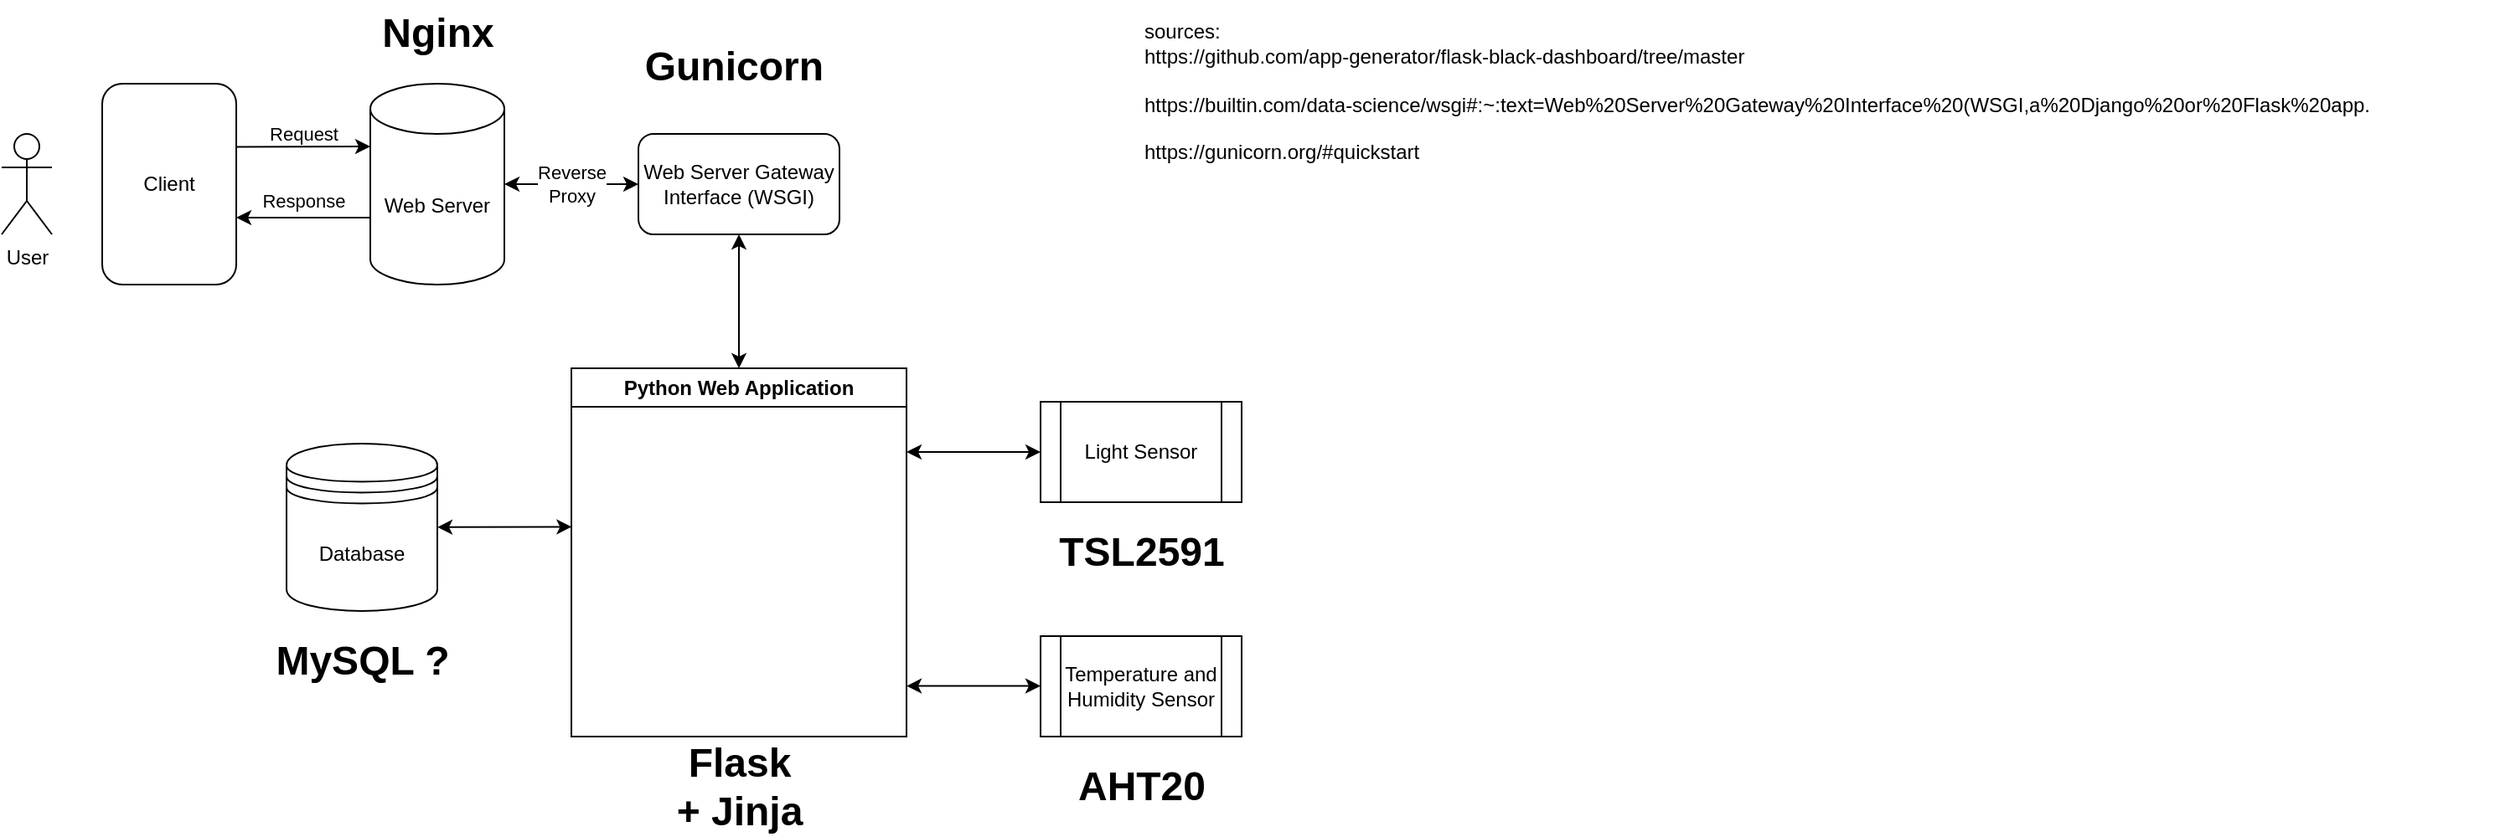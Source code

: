 <mxfile version="22.0.3" type="device">
  <diagram name="Page-1" id="Q4rZu_LvMLpEQK1RkZZC">
    <mxGraphModel dx="675" dy="1559" grid="1" gridSize="10" guides="1" tooltips="1" connect="1" arrows="1" fold="1" page="1" pageScale="1" pageWidth="827" pageHeight="1169" math="0" shadow="0">
      <root>
        <mxCell id="0" />
        <mxCell id="1" parent="0" />
        <mxCell id="ivgiZYofwmfwTLloGg20-1" value="Database" style="shape=datastore;whiteSpace=wrap;html=1;" parent="1" vertex="1">
          <mxGeometry x="230" y="205" width="90" height="100" as="geometry" />
        </mxCell>
        <mxCell id="ivgiZYofwmfwTLloGg20-2" value="MySQL ?" style="text;strokeColor=none;fillColor=none;html=1;fontSize=24;fontStyle=1;verticalAlign=middle;align=center;" parent="1" vertex="1">
          <mxGeometry x="225" y="315" width="100" height="40" as="geometry" />
        </mxCell>
        <mxCell id="ivgiZYofwmfwTLloGg20-3" value="User" style="shape=umlActor;verticalLabelPosition=bottom;verticalAlign=top;html=1;" parent="1" vertex="1">
          <mxGeometry x="60" y="20" width="30" height="60" as="geometry" />
        </mxCell>
        <mxCell id="ivgiZYofwmfwTLloGg20-4" value="Light Sensor" style="shape=process;whiteSpace=wrap;html=1;backgroundOutline=1;" parent="1" vertex="1">
          <mxGeometry x="680" y="180" width="120" height="60" as="geometry" />
        </mxCell>
        <mxCell id="ivgiZYofwmfwTLloGg20-5" value="Temperature and Humidity Sensor" style="shape=process;whiteSpace=wrap;html=1;backgroundOutline=1;" parent="1" vertex="1">
          <mxGeometry x="680" y="320" width="120" height="60" as="geometry" />
        </mxCell>
        <mxCell id="ivgiZYofwmfwTLloGg20-6" value="Python Web Application" style="swimlane;whiteSpace=wrap;html=1;" parent="1" vertex="1">
          <mxGeometry x="400" y="160" width="200" height="220" as="geometry" />
        </mxCell>
        <mxCell id="ivgiZYofwmfwTLloGg20-7" value="Gunicorn&amp;nbsp;" style="text;strokeColor=none;fillColor=none;html=1;fontSize=24;fontStyle=1;verticalAlign=middle;align=center;" parent="1" vertex="1">
          <mxGeometry x="450" y="-40" width="100" height="40" as="geometry" />
        </mxCell>
        <mxCell id="ivgiZYofwmfwTLloGg20-8" value="Nginx" style="text;strokeColor=none;fillColor=none;html=1;fontSize=24;fontStyle=1;verticalAlign=middle;align=center;" parent="1" vertex="1">
          <mxGeometry x="270" y="-60" width="100" height="40" as="geometry" />
        </mxCell>
        <mxCell id="ivgiZYofwmfwTLloGg20-9" value="Flask&lt;br&gt;+ Jinja" style="text;strokeColor=none;fillColor=none;html=1;fontSize=24;fontStyle=1;verticalAlign=middle;align=center;" parent="1" vertex="1">
          <mxGeometry x="450" y="390" width="100" height="40" as="geometry" />
        </mxCell>
        <mxCell id="ivgiZYofwmfwTLloGg20-10" value="AHT20" style="text;strokeColor=none;fillColor=none;html=1;fontSize=24;fontStyle=1;verticalAlign=middle;align=center;" parent="1" vertex="1">
          <mxGeometry x="690" y="390" width="100" height="40" as="geometry" />
        </mxCell>
        <mxCell id="ivgiZYofwmfwTLloGg20-11" value="TSL2591" style="text;strokeColor=none;fillColor=none;html=1;fontSize=24;fontStyle=1;verticalAlign=middle;align=center;" parent="1" vertex="1">
          <mxGeometry x="690" y="250" width="100" height="40" as="geometry" />
        </mxCell>
        <mxCell id="ivgiZYofwmfwTLloGg20-12" value="" style="endArrow=classic;startArrow=classic;html=1;rounded=0;exitX=0.998;exitY=0.752;exitDx=0;exitDy=0;entryX=0;entryY=0.5;entryDx=0;entryDy=0;exitPerimeter=0;" parent="1" edge="1">
          <mxGeometry width="50" height="50" relative="1" as="geometry">
            <mxPoint x="320.0" y="254.91" as="sourcePoint" />
            <mxPoint x="400.18" y="254.71" as="targetPoint" />
          </mxGeometry>
        </mxCell>
        <mxCell id="ivgiZYofwmfwTLloGg20-13" value="" style="endArrow=classic;startArrow=classic;html=1;rounded=0;entryX=0;entryY=0.5;entryDx=0;entryDy=0;" parent="1" target="ivgiZYofwmfwTLloGg20-4" edge="1">
          <mxGeometry width="50" height="50" relative="1" as="geometry">
            <mxPoint x="600" y="210" as="sourcePoint" />
            <mxPoint x="550" y="230" as="targetPoint" />
          </mxGeometry>
        </mxCell>
        <mxCell id="ivgiZYofwmfwTLloGg20-14" value="" style="endArrow=classic;startArrow=classic;html=1;rounded=0;entryX=0;entryY=0.5;entryDx=0;entryDy=0;" parent="1" edge="1">
          <mxGeometry width="50" height="50" relative="1" as="geometry">
            <mxPoint x="600" y="349.76" as="sourcePoint" />
            <mxPoint x="680" y="349.76" as="targetPoint" />
          </mxGeometry>
        </mxCell>
        <mxCell id="ivgiZYofwmfwTLloGg20-15" value="Client" style="rounded=1;whiteSpace=wrap;html=1;" parent="1" vertex="1">
          <mxGeometry x="120" y="-10" width="80" height="120" as="geometry" />
        </mxCell>
        <mxCell id="ivgiZYofwmfwTLloGg20-16" value="Web Server" style="shape=cylinder3;whiteSpace=wrap;html=1;boundedLbl=1;backgroundOutline=1;size=15;" parent="1" vertex="1">
          <mxGeometry x="280" y="-10" width="80" height="120" as="geometry" />
        </mxCell>
        <mxCell id="ivgiZYofwmfwTLloGg20-17" value="Web Server Gateway Interface (WSGI)" style="rounded=1;whiteSpace=wrap;html=1;" parent="1" vertex="1">
          <mxGeometry x="440" y="20" width="120" height="60" as="geometry" />
        </mxCell>
        <mxCell id="ivgiZYofwmfwTLloGg20-18" value="sources:&lt;br&gt;https://github.com/app-generator/flask-black-dashboard/tree/master&lt;br&gt;&lt;br&gt;https://builtin.com/data-science/wsgi#:~:text=Web%20Server%20Gateway%20Interface%20(WSGI,a%20Django%20or%20Flask%20app.&lt;br&gt;&lt;br&gt;https://gunicorn.org/#quickstart" style="text;html=1;strokeColor=none;fillColor=none;align=left;verticalAlign=middle;whiteSpace=wrap;rounded=0;" parent="1" vertex="1">
          <mxGeometry x="740" y="-20" width="810" height="30" as="geometry" />
        </mxCell>
        <mxCell id="ivgiZYofwmfwTLloGg20-19" value="" style="endArrow=classic;startArrow=none;html=1;rounded=0;exitX=1.001;exitY=0.315;exitDx=0;exitDy=0;entryX=0;entryY=0;entryDx=0;entryDy=37.5;entryPerimeter=0;exitPerimeter=0;startFill=0;" parent="1" source="ivgiZYofwmfwTLloGg20-15" target="ivgiZYofwmfwTLloGg20-16" edge="1">
          <mxGeometry width="50" height="50" relative="1" as="geometry">
            <mxPoint x="360" y="130" as="sourcePoint" />
            <mxPoint x="410" y="80" as="targetPoint" />
          </mxGeometry>
        </mxCell>
        <mxCell id="ivgiZYofwmfwTLloGg20-21" value="Request" style="edgeLabel;html=1;align=center;verticalAlign=middle;resizable=0;points=[];" parent="ivgiZYofwmfwTLloGg20-19" vertex="1" connectable="0">
          <mxGeometry x="-0.108" relative="1" as="geometry">
            <mxPoint x="4" y="-8" as="offset" />
          </mxGeometry>
        </mxCell>
        <mxCell id="ivgiZYofwmfwTLloGg20-20" value="" style="endArrow=none;startArrow=classic;html=1;rounded=0;exitX=1.001;exitY=0.315;exitDx=0;exitDy=0;entryX=0;entryY=0;entryDx=0;entryDy=37.5;entryPerimeter=0;exitPerimeter=0;endFill=0;" parent="1" edge="1">
          <mxGeometry width="50" height="50" relative="1" as="geometry">
            <mxPoint x="200" y="70" as="sourcePoint" />
            <mxPoint x="280" y="70" as="targetPoint" />
          </mxGeometry>
        </mxCell>
        <mxCell id="ivgiZYofwmfwTLloGg20-22" value="Response" style="edgeLabel;html=1;align=center;verticalAlign=middle;resizable=0;points=[];" parent="ivgiZYofwmfwTLloGg20-20" vertex="1" connectable="0">
          <mxGeometry x="0.163" relative="1" as="geometry">
            <mxPoint x="-7" y="-10" as="offset" />
          </mxGeometry>
        </mxCell>
        <mxCell id="ivgiZYofwmfwTLloGg20-24" value="" style="endArrow=classic;startArrow=classic;html=1;rounded=0;exitX=1;exitY=0.5;exitDx=0;exitDy=0;exitPerimeter=0;entryX=0;entryY=0.5;entryDx=0;entryDy=0;" parent="1" source="ivgiZYofwmfwTLloGg20-16" target="ivgiZYofwmfwTLloGg20-17" edge="1">
          <mxGeometry width="50" height="50" relative="1" as="geometry">
            <mxPoint x="320" y="70" as="sourcePoint" />
            <mxPoint x="370" y="20" as="targetPoint" />
          </mxGeometry>
        </mxCell>
        <mxCell id="ivgiZYofwmfwTLloGg20-25" value="Reverse&lt;br&gt;Proxy" style="edgeLabel;html=1;align=center;verticalAlign=middle;resizable=0;points=[];" parent="ivgiZYofwmfwTLloGg20-24" vertex="1" connectable="0">
          <mxGeometry x="0.199" y="1" relative="1" as="geometry">
            <mxPoint x="-8" y="1" as="offset" />
          </mxGeometry>
        </mxCell>
        <mxCell id="ivgiZYofwmfwTLloGg20-26" value="" style="endArrow=classic;startArrow=classic;html=1;rounded=0;entryX=0.5;entryY=1;entryDx=0;entryDy=0;exitX=0.5;exitY=0;exitDx=0;exitDy=0;" parent="1" source="ivgiZYofwmfwTLloGg20-6" target="ivgiZYofwmfwTLloGg20-17" edge="1">
          <mxGeometry width="50" height="50" relative="1" as="geometry">
            <mxPoint x="320" y="130" as="sourcePoint" />
            <mxPoint x="370" y="80" as="targetPoint" />
          </mxGeometry>
        </mxCell>
      </root>
    </mxGraphModel>
  </diagram>
</mxfile>
